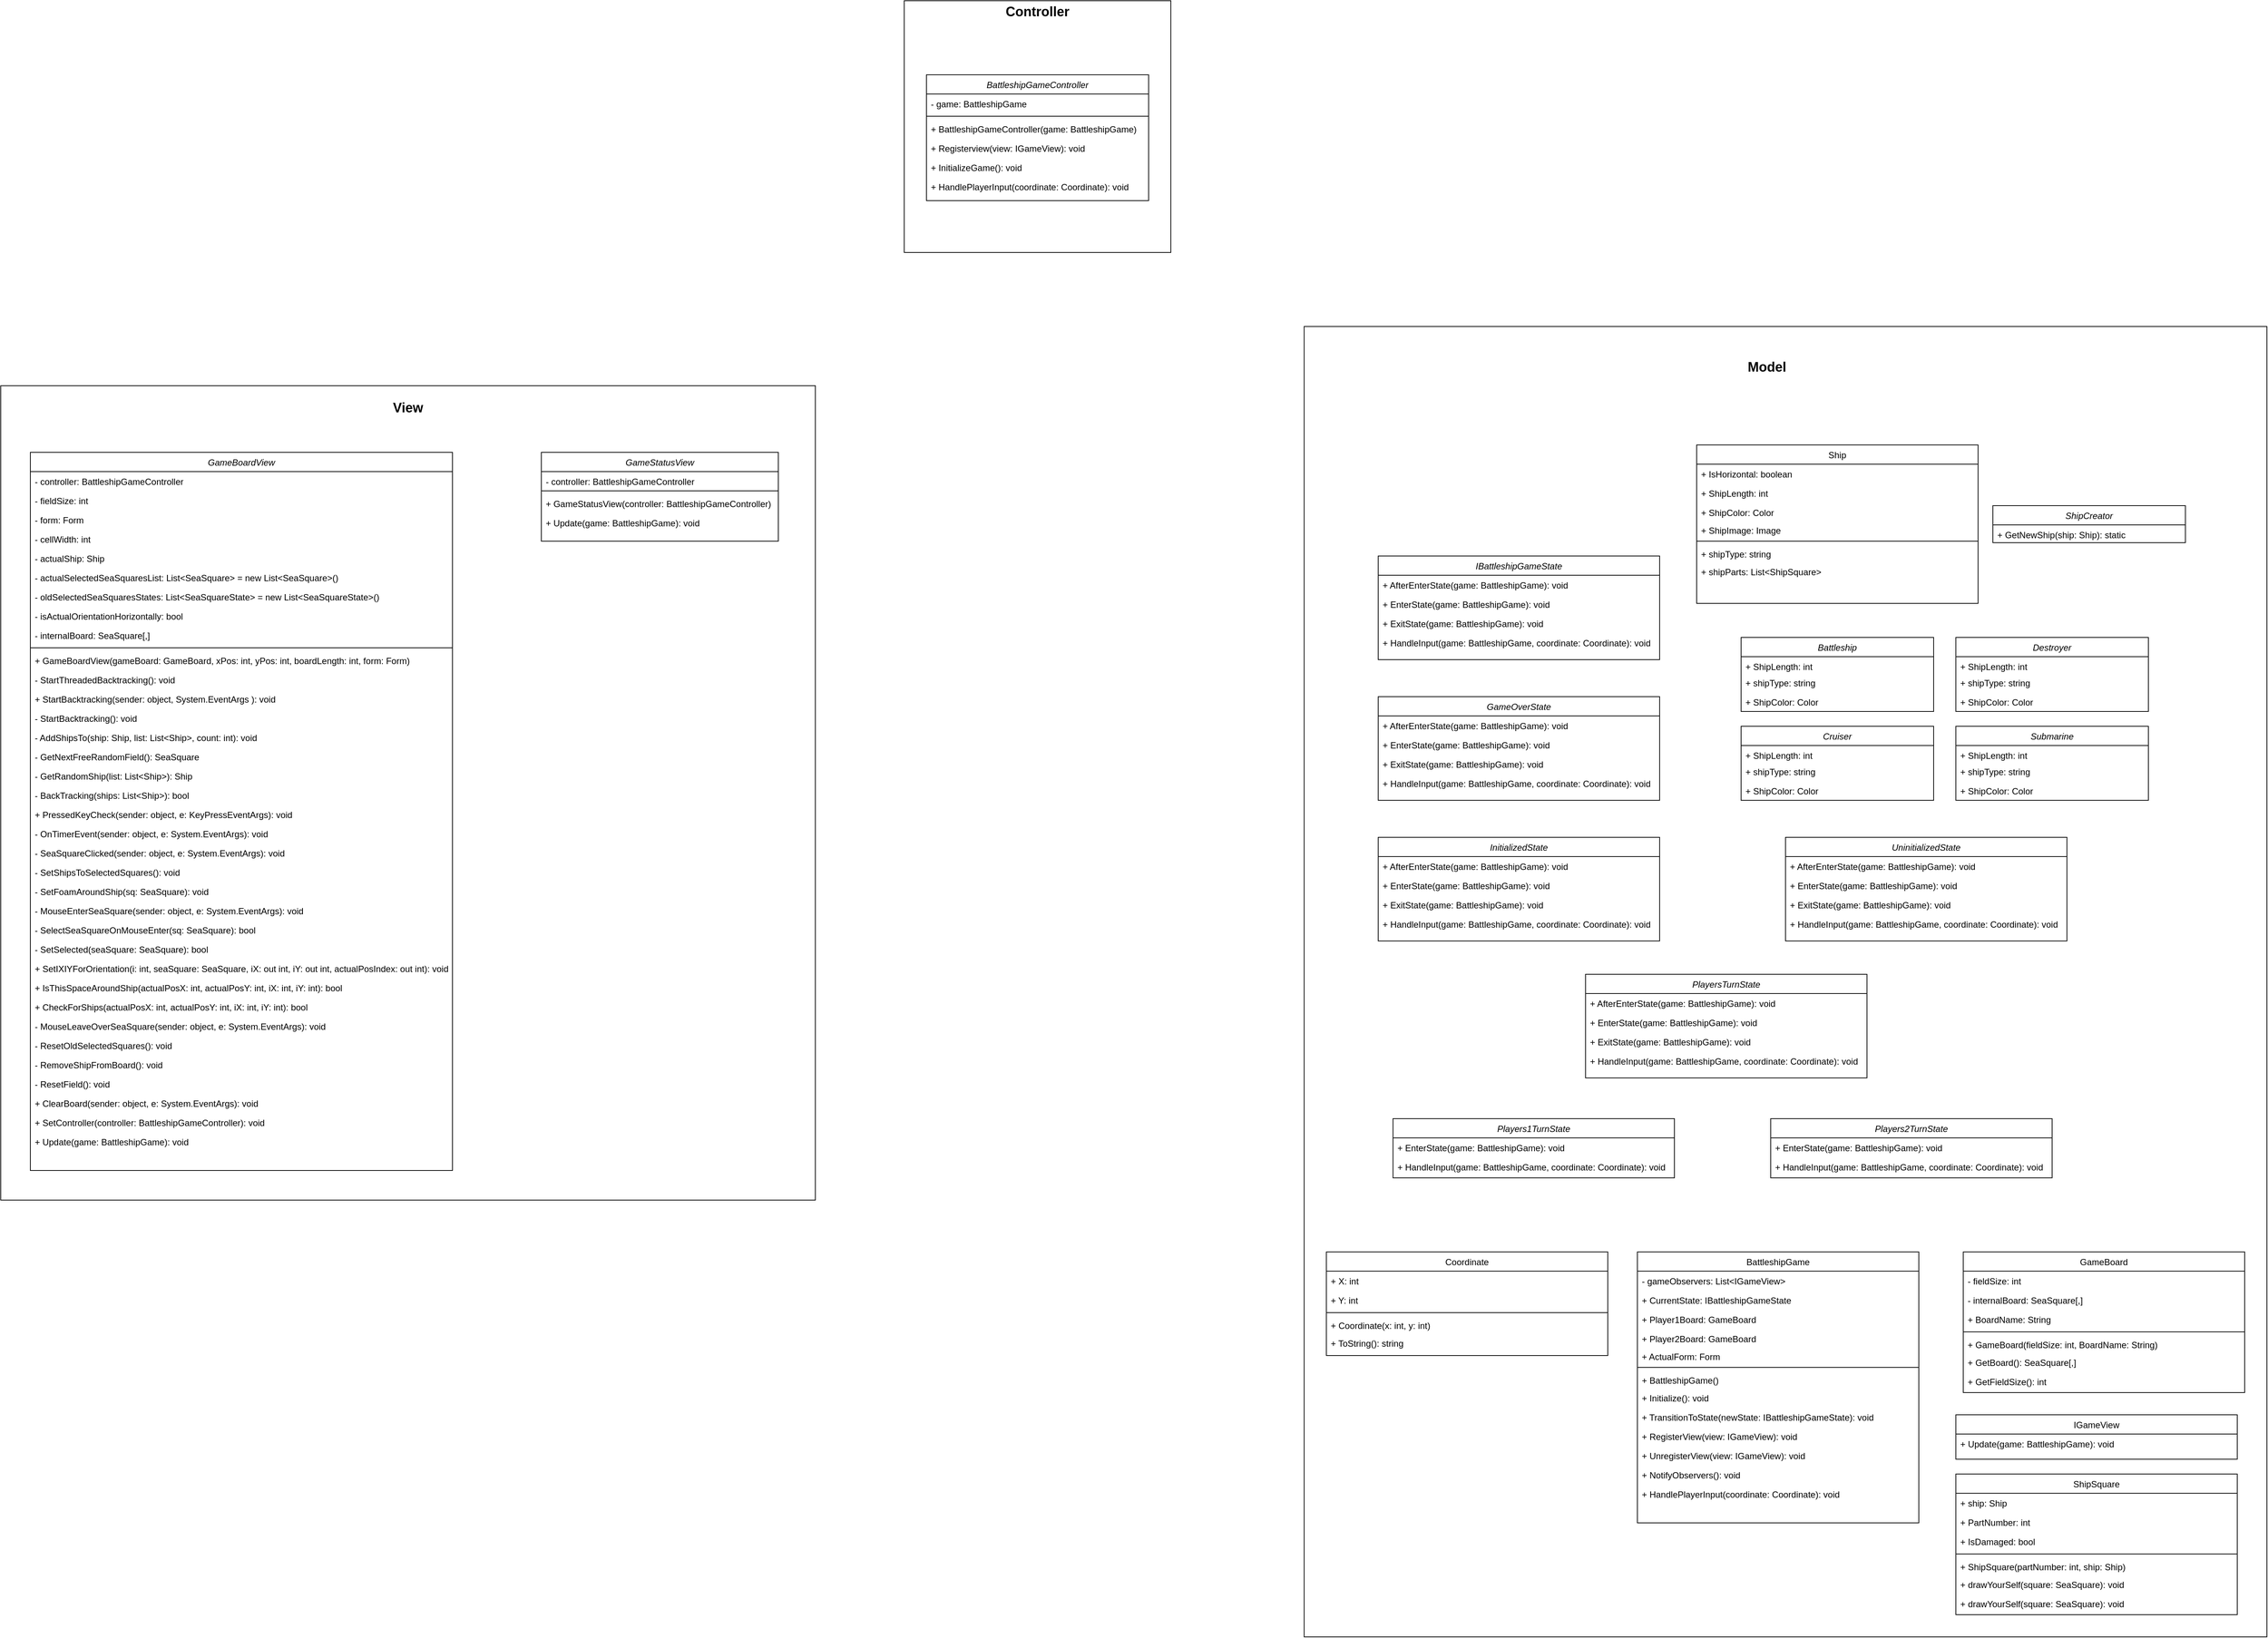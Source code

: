 <mxfile version="23.1.5" type="device">
  <diagram name="Seite-1" id="DJAtRy58HFnC1IyGBvIF">
    <mxGraphModel dx="4241" dy="1843" grid="1" gridSize="10" guides="1" tooltips="1" connect="1" arrows="1" fold="1" page="1" pageScale="1" pageWidth="827" pageHeight="1169" math="0" shadow="0">
      <root>
        <mxCell id="0" />
        <mxCell id="1" parent="0" />
        <mxCell id="2v_n0HTbieaGvONQU3wn-126" value="" style="whiteSpace=wrap;html=1;" parent="1" vertex="1">
          <mxGeometry x="-480" y="560" width="1300" height="1770" as="geometry" />
        </mxCell>
        <mxCell id="2v_n0HTbieaGvONQU3wn-127" value="Model" style="text;html=1;align=center;verticalAlign=middle;whiteSpace=wrap;rounded=0;fontSize=18;fontStyle=1" parent="1" vertex="1">
          <mxGeometry x="115" y="600" width="60" height="30" as="geometry" />
        </mxCell>
        <mxCell id="2v_n0HTbieaGvONQU3wn-128" value="GameOverState" style="swimlane;fontStyle=2;align=center;verticalAlign=top;childLayout=stackLayout;horizontal=1;startSize=26;horizontalStack=0;resizeParent=1;resizeLast=0;collapsible=1;marginBottom=0;rounded=0;shadow=0;strokeWidth=1;" parent="1" vertex="1">
          <mxGeometry x="-380" y="1060" width="380" height="140" as="geometry">
            <mxRectangle x="230" y="140" width="160" height="26" as="alternateBounds" />
          </mxGeometry>
        </mxCell>
        <mxCell id="2v_n0HTbieaGvONQU3wn-137" value="+ AfterEnterState(game: BattleshipGame): void" style="text;align=left;verticalAlign=top;spacingLeft=4;spacingRight=4;overflow=hidden;rotatable=0;points=[[0,0.5],[1,0.5]];portConstraint=eastwest;" parent="2v_n0HTbieaGvONQU3wn-128" vertex="1">
          <mxGeometry y="26" width="380" height="26" as="geometry" />
        </mxCell>
        <mxCell id="2v_n0HTbieaGvONQU3wn-138" value="+ EnterState(game: BattleshipGame): void" style="text;align=left;verticalAlign=top;spacingLeft=4;spacingRight=4;overflow=hidden;rotatable=0;points=[[0,0.5],[1,0.5]];portConstraint=eastwest;" parent="2v_n0HTbieaGvONQU3wn-128" vertex="1">
          <mxGeometry y="52" width="380" height="26" as="geometry" />
        </mxCell>
        <mxCell id="2v_n0HTbieaGvONQU3wn-139" value="+ ExitState(game: BattleshipGame): void" style="text;align=left;verticalAlign=top;spacingLeft=4;spacingRight=4;overflow=hidden;rotatable=0;points=[[0,0.5],[1,0.5]];portConstraint=eastwest;" parent="2v_n0HTbieaGvONQU3wn-128" vertex="1">
          <mxGeometry y="78" width="380" height="26" as="geometry" />
        </mxCell>
        <mxCell id="2v_n0HTbieaGvONQU3wn-140" value="+ HandleInput(game: BattleshipGame, coordinate: Coordinate): void" style="text;align=left;verticalAlign=top;spacingLeft=4;spacingRight=4;overflow=hidden;rotatable=0;points=[[0,0.5],[1,0.5]];portConstraint=eastwest;" parent="2v_n0HTbieaGvONQU3wn-128" vertex="1">
          <mxGeometry y="104" width="380" height="26" as="geometry" />
        </mxCell>
        <mxCell id="2v_n0HTbieaGvONQU3wn-141" value="Battleship" style="swimlane;fontStyle=2;align=center;verticalAlign=top;childLayout=stackLayout;horizontal=1;startSize=26;horizontalStack=0;resizeParent=1;resizeLast=0;collapsible=1;marginBottom=0;rounded=0;shadow=0;strokeWidth=1;" parent="1" vertex="1">
          <mxGeometry x="110" y="980" width="260" height="100" as="geometry">
            <mxRectangle x="230" y="140" width="160" height="26" as="alternateBounds" />
          </mxGeometry>
        </mxCell>
        <mxCell id="2v_n0HTbieaGvONQU3wn-142" value="+ ShipLength: int" style="text;align=left;verticalAlign=top;spacingLeft=4;spacingRight=4;overflow=hidden;rotatable=0;points=[[0,0.5],[1,0.5]];portConstraint=eastwest;" parent="2v_n0HTbieaGvONQU3wn-141" vertex="1">
          <mxGeometry y="26" width="260" height="22" as="geometry" />
        </mxCell>
        <mxCell id="2v_n0HTbieaGvONQU3wn-143" value="+ shipType: string" style="text;align=left;verticalAlign=top;spacingLeft=4;spacingRight=4;overflow=hidden;rotatable=0;points=[[0,0.5],[1,0.5]];portConstraint=eastwest;" parent="2v_n0HTbieaGvONQU3wn-141" vertex="1">
          <mxGeometry y="48" width="260" height="26" as="geometry" />
        </mxCell>
        <mxCell id="2v_n0HTbieaGvONQU3wn-144" value="+ ShipColor: Color" style="text;align=left;verticalAlign=top;spacingLeft=4;spacingRight=4;overflow=hidden;rotatable=0;points=[[0,0.5],[1,0.5]];portConstraint=eastwest;" parent="2v_n0HTbieaGvONQU3wn-141" vertex="1">
          <mxGeometry y="74" width="260" height="26" as="geometry" />
        </mxCell>
        <mxCell id="A3eWRK3vAUM6zeVs9f-A-1" value="" style="whiteSpace=wrap;html=1;aspect=fixed;" parent="1" vertex="1">
          <mxGeometry x="-2240" y="640" width="1100" height="1100" as="geometry" />
        </mxCell>
        <mxCell id="A3eWRK3vAUM6zeVs9f-A-2" value="View" style="text;html=1;align=center;verticalAlign=middle;whiteSpace=wrap;rounded=0;fontStyle=1;fontSize=18;" parent="1" vertex="1">
          <mxGeometry x="-1720" y="655" width="60" height="30" as="geometry" />
        </mxCell>
        <mxCell id="A3eWRK3vAUM6zeVs9f-A-3" value="GameBoardView" style="swimlane;fontStyle=2;align=center;verticalAlign=top;childLayout=stackLayout;horizontal=1;startSize=26;horizontalStack=0;resizeParent=1;resizeLast=0;collapsible=1;marginBottom=0;rounded=0;shadow=0;strokeWidth=1;" parent="1" vertex="1">
          <mxGeometry x="-2200" y="730" width="570" height="970" as="geometry">
            <mxRectangle x="230" y="140" width="160" height="26" as="alternateBounds" />
          </mxGeometry>
        </mxCell>
        <mxCell id="A3eWRK3vAUM6zeVs9f-A-4" value="- controller: BattleshipGameController" style="text;align=left;verticalAlign=top;spacingLeft=4;spacingRight=4;overflow=hidden;rotatable=0;points=[[0,0.5],[1,0.5]];portConstraint=eastwest;" parent="A3eWRK3vAUM6zeVs9f-A-3" vertex="1">
          <mxGeometry y="26" width="570" height="26" as="geometry" />
        </mxCell>
        <mxCell id="A3eWRK3vAUM6zeVs9f-A-5" value="- fieldSize: int" style="text;align=left;verticalAlign=top;spacingLeft=4;spacingRight=4;overflow=hidden;rotatable=0;points=[[0,0.5],[1,0.5]];portConstraint=eastwest;" parent="A3eWRK3vAUM6zeVs9f-A-3" vertex="1">
          <mxGeometry y="52" width="570" height="26" as="geometry" />
        </mxCell>
        <mxCell id="A3eWRK3vAUM6zeVs9f-A-6" value="- form: Form" style="text;align=left;verticalAlign=top;spacingLeft=4;spacingRight=4;overflow=hidden;rotatable=0;points=[[0,0.5],[1,0.5]];portConstraint=eastwest;" parent="A3eWRK3vAUM6zeVs9f-A-3" vertex="1">
          <mxGeometry y="78" width="570" height="26" as="geometry" />
        </mxCell>
        <mxCell id="A3eWRK3vAUM6zeVs9f-A-7" value="- cellWidth: int" style="text;align=left;verticalAlign=top;spacingLeft=4;spacingRight=4;overflow=hidden;rotatable=0;points=[[0,0.5],[1,0.5]];portConstraint=eastwest;rounded=0;shadow=0;html=0;" parent="A3eWRK3vAUM6zeVs9f-A-3" vertex="1">
          <mxGeometry y="104" width="570" height="26" as="geometry" />
        </mxCell>
        <mxCell id="A3eWRK3vAUM6zeVs9f-A-8" value="- actualShip: Ship" style="text;align=left;verticalAlign=top;spacingLeft=4;spacingRight=4;overflow=hidden;rotatable=0;points=[[0,0.5],[1,0.5]];portConstraint=eastwest;rounded=0;shadow=0;html=0;" parent="A3eWRK3vAUM6zeVs9f-A-3" vertex="1">
          <mxGeometry y="130" width="570" height="26" as="geometry" />
        </mxCell>
        <mxCell id="A3eWRK3vAUM6zeVs9f-A-57" value="- actualSelectedSeaSquaresList: List&lt;SeaSquare&gt; = new List&lt;SeaSquare&gt;()" style="text;align=left;verticalAlign=top;spacingLeft=4;spacingRight=4;overflow=hidden;rotatable=0;points=[[0,0.5],[1,0.5]];portConstraint=eastwest;rounded=0;shadow=0;html=0;" parent="A3eWRK3vAUM6zeVs9f-A-3" vertex="1">
          <mxGeometry y="156" width="570" height="26" as="geometry" />
        </mxCell>
        <mxCell id="A3eWRK3vAUM6zeVs9f-A-58" value="- oldSelectedSeaSquaresStates: List&lt;SeaSquareState&gt; = new List&lt;SeaSquareState&gt;()" style="text;align=left;verticalAlign=top;spacingLeft=4;spacingRight=4;overflow=hidden;rotatable=0;points=[[0,0.5],[1,0.5]];portConstraint=eastwest;rounded=0;shadow=0;html=0;" parent="A3eWRK3vAUM6zeVs9f-A-3" vertex="1">
          <mxGeometry y="182" width="570" height="26" as="geometry" />
        </mxCell>
        <mxCell id="A3eWRK3vAUM6zeVs9f-A-59" value="- isActualOrientationHorizontally: bool " style="text;align=left;verticalAlign=top;spacingLeft=4;spacingRight=4;overflow=hidden;rotatable=0;points=[[0,0.5],[1,0.5]];portConstraint=eastwest;rounded=0;shadow=0;html=0;" parent="A3eWRK3vAUM6zeVs9f-A-3" vertex="1">
          <mxGeometry y="208" width="570" height="26" as="geometry" />
        </mxCell>
        <mxCell id="A3eWRK3vAUM6zeVs9f-A-60" value="- internalBoard: SeaSquare[,]" style="text;align=left;verticalAlign=top;spacingLeft=4;spacingRight=4;overflow=hidden;rotatable=0;points=[[0,0.5],[1,0.5]];portConstraint=eastwest;rounded=0;shadow=0;html=0;" parent="A3eWRK3vAUM6zeVs9f-A-3" vertex="1">
          <mxGeometry y="234" width="570" height="26" as="geometry" />
        </mxCell>
        <mxCell id="A3eWRK3vAUM6zeVs9f-A-9" value="" style="line;html=1;strokeWidth=1;align=left;verticalAlign=middle;spacingTop=-1;spacingLeft=3;spacingRight=3;rotatable=0;labelPosition=right;points=[];portConstraint=eastwest;" parent="A3eWRK3vAUM6zeVs9f-A-3" vertex="1">
          <mxGeometry y="260" width="570" height="8" as="geometry" />
        </mxCell>
        <mxCell id="A3eWRK3vAUM6zeVs9f-A-10" value="+ GameBoardView(gameBoard: GameBoard, xPos: int, yPos: int, boardLength: int, form: Form)" style="text;align=left;verticalAlign=top;spacingLeft=4;spacingRight=4;overflow=hidden;rotatable=0;points=[[0,0.5],[1,0.5]];portConstraint=eastwest;" parent="A3eWRK3vAUM6zeVs9f-A-3" vertex="1">
          <mxGeometry y="268" width="570" height="26" as="geometry" />
        </mxCell>
        <mxCell id="A3eWRK3vAUM6zeVs9f-A-11" value="- StartThreadedBacktracking(): void " style="text;align=left;verticalAlign=top;spacingLeft=4;spacingRight=4;overflow=hidden;rotatable=0;points=[[0,0.5],[1,0.5]];portConstraint=eastwest;" parent="A3eWRK3vAUM6zeVs9f-A-3" vertex="1">
          <mxGeometry y="294" width="570" height="26" as="geometry" />
        </mxCell>
        <mxCell id="A3eWRK3vAUM6zeVs9f-A-12" value="+ StartBacktracking(sender: object, System.EventArgs ): void" style="text;align=left;verticalAlign=top;spacingLeft=4;spacingRight=4;overflow=hidden;rotatable=0;points=[[0,0.5],[1,0.5]];portConstraint=eastwest;" parent="A3eWRK3vAUM6zeVs9f-A-3" vertex="1">
          <mxGeometry y="320" width="570" height="26" as="geometry" />
        </mxCell>
        <mxCell id="A3eWRK3vAUM6zeVs9f-A-13" value="- StartBacktracking(): void" style="text;align=left;verticalAlign=top;spacingLeft=4;spacingRight=4;overflow=hidden;rotatable=0;points=[[0,0.5],[1,0.5]];portConstraint=eastwest;" parent="A3eWRK3vAUM6zeVs9f-A-3" vertex="1">
          <mxGeometry y="346" width="570" height="26" as="geometry" />
        </mxCell>
        <mxCell id="A3eWRK3vAUM6zeVs9f-A-14" value="- AddShipsTo(ship: Ship, list: List&lt;Ship&gt;, count: int): void" style="text;align=left;verticalAlign=top;spacingLeft=4;spacingRight=4;overflow=hidden;rotatable=0;points=[[0,0.5],[1,0.5]];portConstraint=eastwest;" parent="A3eWRK3vAUM6zeVs9f-A-3" vertex="1">
          <mxGeometry y="372" width="570" height="26" as="geometry" />
        </mxCell>
        <mxCell id="A3eWRK3vAUM6zeVs9f-A-15" value="- GetNextFreeRandomField(): SeaSquare" style="text;align=left;verticalAlign=top;spacingLeft=4;spacingRight=4;overflow=hidden;rotatable=0;points=[[0,0.5],[1,0.5]];portConstraint=eastwest;" parent="A3eWRK3vAUM6zeVs9f-A-3" vertex="1">
          <mxGeometry y="398" width="570" height="26" as="geometry" />
        </mxCell>
        <mxCell id="A3eWRK3vAUM6zeVs9f-A-61" value="- GetRandomShip(list: List&lt;Ship&gt;): Ship" style="text;align=left;verticalAlign=top;spacingLeft=4;spacingRight=4;overflow=hidden;rotatable=0;points=[[0,0.5],[1,0.5]];portConstraint=eastwest;" parent="A3eWRK3vAUM6zeVs9f-A-3" vertex="1">
          <mxGeometry y="424" width="570" height="26" as="geometry" />
        </mxCell>
        <mxCell id="A3eWRK3vAUM6zeVs9f-A-62" value="- BackTracking(ships: List&lt;Ship&gt;): bool" style="text;align=left;verticalAlign=top;spacingLeft=4;spacingRight=4;overflow=hidden;rotatable=0;points=[[0,0.5],[1,0.5]];portConstraint=eastwest;" parent="A3eWRK3vAUM6zeVs9f-A-3" vertex="1">
          <mxGeometry y="450" width="570" height="26" as="geometry" />
        </mxCell>
        <mxCell id="A3eWRK3vAUM6zeVs9f-A-63" value="+ PressedKeyCheck(sender: object, e: KeyPressEventArgs): void" style="text;align=left;verticalAlign=top;spacingLeft=4;spacingRight=4;overflow=hidden;rotatable=0;points=[[0,0.5],[1,0.5]];portConstraint=eastwest;" parent="A3eWRK3vAUM6zeVs9f-A-3" vertex="1">
          <mxGeometry y="476" width="570" height="26" as="geometry" />
        </mxCell>
        <mxCell id="A3eWRK3vAUM6zeVs9f-A-64" value="- OnTimerEvent(sender: object, e: System.EventArgs): void" style="text;align=left;verticalAlign=top;spacingLeft=4;spacingRight=4;overflow=hidden;rotatable=0;points=[[0,0.5],[1,0.5]];portConstraint=eastwest;" parent="A3eWRK3vAUM6zeVs9f-A-3" vertex="1">
          <mxGeometry y="502" width="570" height="26" as="geometry" />
        </mxCell>
        <mxCell id="A3eWRK3vAUM6zeVs9f-A-65" value="- SeaSquareClicked(sender: object, e: System.EventArgs): void" style="text;align=left;verticalAlign=top;spacingLeft=4;spacingRight=4;overflow=hidden;rotatable=0;points=[[0,0.5],[1,0.5]];portConstraint=eastwest;" parent="A3eWRK3vAUM6zeVs9f-A-3" vertex="1">
          <mxGeometry y="528" width="570" height="26" as="geometry" />
        </mxCell>
        <mxCell id="A3eWRK3vAUM6zeVs9f-A-66" value="- SetShipsToSelectedSquares(): void" style="text;align=left;verticalAlign=top;spacingLeft=4;spacingRight=4;overflow=hidden;rotatable=0;points=[[0,0.5],[1,0.5]];portConstraint=eastwest;" parent="A3eWRK3vAUM6zeVs9f-A-3" vertex="1">
          <mxGeometry y="554" width="570" height="26" as="geometry" />
        </mxCell>
        <mxCell id="A3eWRK3vAUM6zeVs9f-A-67" value="- SetFoamAroundShip(sq: SeaSquare): void" style="text;align=left;verticalAlign=top;spacingLeft=4;spacingRight=4;overflow=hidden;rotatable=0;points=[[0,0.5],[1,0.5]];portConstraint=eastwest;" parent="A3eWRK3vAUM6zeVs9f-A-3" vertex="1">
          <mxGeometry y="580" width="570" height="26" as="geometry" />
        </mxCell>
        <mxCell id="A3eWRK3vAUM6zeVs9f-A-68" value="- MouseEnterSeaSquare(sender: object, e: System.EventArgs): void" style="text;align=left;verticalAlign=top;spacingLeft=4;spacingRight=4;overflow=hidden;rotatable=0;points=[[0,0.5],[1,0.5]];portConstraint=eastwest;" parent="A3eWRK3vAUM6zeVs9f-A-3" vertex="1">
          <mxGeometry y="606" width="570" height="26" as="geometry" />
        </mxCell>
        <mxCell id="A3eWRK3vAUM6zeVs9f-A-69" value="- SelectSeaSquareOnMouseEnter(sq: SeaSquare): bool" style="text;align=left;verticalAlign=top;spacingLeft=4;spacingRight=4;overflow=hidden;rotatable=0;points=[[0,0.5],[1,0.5]];portConstraint=eastwest;" parent="A3eWRK3vAUM6zeVs9f-A-3" vertex="1">
          <mxGeometry y="632" width="570" height="26" as="geometry" />
        </mxCell>
        <mxCell id="A3eWRK3vAUM6zeVs9f-A-70" value="- SetSelected(seaSquare: SeaSquare): bool" style="text;align=left;verticalAlign=top;spacingLeft=4;spacingRight=4;overflow=hidden;rotatable=0;points=[[0,0.5],[1,0.5]];portConstraint=eastwest;" parent="A3eWRK3vAUM6zeVs9f-A-3" vertex="1">
          <mxGeometry y="658" width="570" height="26" as="geometry" />
        </mxCell>
        <mxCell id="A3eWRK3vAUM6zeVs9f-A-71" value="+ SetIXIYForOrientation(i: int, seaSquare: SeaSquare, iX: out int, iY: out int, actualPosIndex: out int): void" style="text;align=left;verticalAlign=top;spacingLeft=4;spacingRight=4;overflow=hidden;rotatable=0;points=[[0,0.5],[1,0.5]];portConstraint=eastwest;" parent="A3eWRK3vAUM6zeVs9f-A-3" vertex="1">
          <mxGeometry y="684" width="570" height="26" as="geometry" />
        </mxCell>
        <mxCell id="A3eWRK3vAUM6zeVs9f-A-72" value="+ IsThisSpaceAroundShip(actualPosX: int, actualPosY: int, iX: int, iY: int): bool" style="text;align=left;verticalAlign=top;spacingLeft=4;spacingRight=4;overflow=hidden;rotatable=0;points=[[0,0.5],[1,0.5]];portConstraint=eastwest;" parent="A3eWRK3vAUM6zeVs9f-A-3" vertex="1">
          <mxGeometry y="710" width="570" height="26" as="geometry" />
        </mxCell>
        <mxCell id="A3eWRK3vAUM6zeVs9f-A-73" value="+ CheckForShips(actualPosX: int, actualPosY: int, iX: int, iY: int): bool" style="text;align=left;verticalAlign=top;spacingLeft=4;spacingRight=4;overflow=hidden;rotatable=0;points=[[0,0.5],[1,0.5]];portConstraint=eastwest;" parent="A3eWRK3vAUM6zeVs9f-A-3" vertex="1">
          <mxGeometry y="736" width="570" height="26" as="geometry" />
        </mxCell>
        <mxCell id="A3eWRK3vAUM6zeVs9f-A-74" value="- MouseLeaveOverSeaSquare(sender: object, e: System.EventArgs): void" style="text;align=left;verticalAlign=top;spacingLeft=4;spacingRight=4;overflow=hidden;rotatable=0;points=[[0,0.5],[1,0.5]];portConstraint=eastwest;" parent="A3eWRK3vAUM6zeVs9f-A-3" vertex="1">
          <mxGeometry y="762" width="570" height="26" as="geometry" />
        </mxCell>
        <mxCell id="A3eWRK3vAUM6zeVs9f-A-75" value="- ResetOldSelectedSquares(): void" style="text;align=left;verticalAlign=top;spacingLeft=4;spacingRight=4;overflow=hidden;rotatable=0;points=[[0,0.5],[1,0.5]];portConstraint=eastwest;" parent="A3eWRK3vAUM6zeVs9f-A-3" vertex="1">
          <mxGeometry y="788" width="570" height="26" as="geometry" />
        </mxCell>
        <mxCell id="A3eWRK3vAUM6zeVs9f-A-76" value="- RemoveShipFromBoard(): void" style="text;align=left;verticalAlign=top;spacingLeft=4;spacingRight=4;overflow=hidden;rotatable=0;points=[[0,0.5],[1,0.5]];portConstraint=eastwest;" parent="A3eWRK3vAUM6zeVs9f-A-3" vertex="1">
          <mxGeometry y="814" width="570" height="26" as="geometry" />
        </mxCell>
        <mxCell id="A3eWRK3vAUM6zeVs9f-A-77" value="- ResetField(): void" style="text;align=left;verticalAlign=top;spacingLeft=4;spacingRight=4;overflow=hidden;rotatable=0;points=[[0,0.5],[1,0.5]];portConstraint=eastwest;" parent="A3eWRK3vAUM6zeVs9f-A-3" vertex="1">
          <mxGeometry y="840" width="570" height="26" as="geometry" />
        </mxCell>
        <mxCell id="A3eWRK3vAUM6zeVs9f-A-78" value="+ ClearBoard(sender: object, e: System.EventArgs): void" style="text;align=left;verticalAlign=top;spacingLeft=4;spacingRight=4;overflow=hidden;rotatable=0;points=[[0,0.5],[1,0.5]];portConstraint=eastwest;" parent="A3eWRK3vAUM6zeVs9f-A-3" vertex="1">
          <mxGeometry y="866" width="570" height="26" as="geometry" />
        </mxCell>
        <mxCell id="A3eWRK3vAUM6zeVs9f-A-79" value="+ SetController(controller: BattleshipGameController): void" style="text;align=left;verticalAlign=top;spacingLeft=4;spacingRight=4;overflow=hidden;rotatable=0;points=[[0,0.5],[1,0.5]];portConstraint=eastwest;" parent="A3eWRK3vAUM6zeVs9f-A-3" vertex="1">
          <mxGeometry y="892" width="570" height="26" as="geometry" />
        </mxCell>
        <mxCell id="A3eWRK3vAUM6zeVs9f-A-80" value="+ Update(game: BattleshipGame): void" style="text;align=left;verticalAlign=top;spacingLeft=4;spacingRight=4;overflow=hidden;rotatable=0;points=[[0,0.5],[1,0.5]];portConstraint=eastwest;" parent="A3eWRK3vAUM6zeVs9f-A-3" vertex="1">
          <mxGeometry y="918" width="570" height="26" as="geometry" />
        </mxCell>
        <mxCell id="A3eWRK3vAUM6zeVs9f-A-16" value="GameStatusView" style="swimlane;fontStyle=2;align=center;verticalAlign=top;childLayout=stackLayout;horizontal=1;startSize=26;horizontalStack=0;resizeParent=1;resizeLast=0;collapsible=1;marginBottom=0;rounded=0;shadow=0;strokeWidth=1;" parent="1" vertex="1">
          <mxGeometry x="-1510" y="730" width="320" height="120" as="geometry">
            <mxRectangle x="230" y="140" width="160" height="26" as="alternateBounds" />
          </mxGeometry>
        </mxCell>
        <mxCell id="A3eWRK3vAUM6zeVs9f-A-17" value="- controller: BattleshipGameController" style="text;align=left;verticalAlign=top;spacingLeft=4;spacingRight=4;overflow=hidden;rotatable=0;points=[[0,0.5],[1,0.5]];portConstraint=eastwest;" parent="A3eWRK3vAUM6zeVs9f-A-16" vertex="1">
          <mxGeometry y="26" width="320" height="22" as="geometry" />
        </mxCell>
        <mxCell id="A3eWRK3vAUM6zeVs9f-A-22" value="" style="line;html=1;strokeWidth=1;align=left;verticalAlign=middle;spacingTop=-1;spacingLeft=3;spacingRight=3;rotatable=0;labelPosition=right;points=[];portConstraint=eastwest;" parent="A3eWRK3vAUM6zeVs9f-A-16" vertex="1">
          <mxGeometry y="48" width="320" height="8" as="geometry" />
        </mxCell>
        <mxCell id="A3eWRK3vAUM6zeVs9f-A-23" value="+ GameStatusView(controller: BattleshipGameController)" style="text;align=left;verticalAlign=top;spacingLeft=4;spacingRight=4;overflow=hidden;rotatable=0;points=[[0,0.5],[1,0.5]];portConstraint=eastwest;" parent="A3eWRK3vAUM6zeVs9f-A-16" vertex="1">
          <mxGeometry y="56" width="320" height="26" as="geometry" />
        </mxCell>
        <mxCell id="A3eWRK3vAUM6zeVs9f-A-24" value="+ Update(game: BattleshipGame): void" style="text;align=left;verticalAlign=top;spacingLeft=4;spacingRight=4;overflow=hidden;rotatable=0;points=[[0,0.5],[1,0.5]];portConstraint=eastwest;" parent="A3eWRK3vAUM6zeVs9f-A-16" vertex="1">
          <mxGeometry y="82" width="320" height="26" as="geometry" />
        </mxCell>
        <mxCell id="A3eWRK3vAUM6zeVs9f-A-29" value="" style="whiteSpace=wrap;html=1;fontSize=12;" parent="1" vertex="1">
          <mxGeometry x="-1020" y="120" width="360" height="340" as="geometry" />
        </mxCell>
        <mxCell id="A3eWRK3vAUM6zeVs9f-A-30" value="Controller" style="text;html=1;align=center;verticalAlign=middle;whiteSpace=wrap;rounded=0;fontSize=18;fontStyle=1" parent="1" vertex="1">
          <mxGeometry x="-870" y="120" width="60" height="30" as="geometry" />
        </mxCell>
        <mxCell id="A3eWRK3vAUM6zeVs9f-A-31" value="BattleshipGameController" style="swimlane;fontStyle=2;align=center;verticalAlign=top;childLayout=stackLayout;horizontal=1;startSize=26;horizontalStack=0;resizeParent=1;resizeLast=0;collapsible=1;marginBottom=0;rounded=0;shadow=0;strokeWidth=1;" parent="1" vertex="1">
          <mxGeometry x="-990" y="220" width="300" height="170" as="geometry">
            <mxRectangle x="230" y="140" width="160" height="26" as="alternateBounds" />
          </mxGeometry>
        </mxCell>
        <mxCell id="A3eWRK3vAUM6zeVs9f-A-32" value="- game: BattleshipGame" style="text;align=left;verticalAlign=top;spacingLeft=4;spacingRight=4;overflow=hidden;rotatable=0;points=[[0,0.5],[1,0.5]];portConstraint=eastwest;" parent="A3eWRK3vAUM6zeVs9f-A-31" vertex="1">
          <mxGeometry y="26" width="300" height="26" as="geometry" />
        </mxCell>
        <mxCell id="A3eWRK3vAUM6zeVs9f-A-37" value="" style="line;html=1;strokeWidth=1;align=left;verticalAlign=middle;spacingTop=-1;spacingLeft=3;spacingRight=3;rotatable=0;labelPosition=right;points=[];portConstraint=eastwest;" parent="A3eWRK3vAUM6zeVs9f-A-31" vertex="1">
          <mxGeometry y="52" width="300" height="8" as="geometry" />
        </mxCell>
        <mxCell id="A3eWRK3vAUM6zeVs9f-A-38" value="+ BattleshipGameController(game: BattleshipGame)" style="text;align=left;verticalAlign=top;spacingLeft=4;spacingRight=4;overflow=hidden;rotatable=0;points=[[0,0.5],[1,0.5]];portConstraint=eastwest;" parent="A3eWRK3vAUM6zeVs9f-A-31" vertex="1">
          <mxGeometry y="60" width="300" height="26" as="geometry" />
        </mxCell>
        <mxCell id="A3eWRK3vAUM6zeVs9f-A-39" value="+ Registerview(view: IGameView): void" style="text;align=left;verticalAlign=top;spacingLeft=4;spacingRight=4;overflow=hidden;rotatable=0;points=[[0,0.5],[1,0.5]];portConstraint=eastwest;" parent="A3eWRK3vAUM6zeVs9f-A-31" vertex="1">
          <mxGeometry y="86" width="300" height="26" as="geometry" />
        </mxCell>
        <mxCell id="A3eWRK3vAUM6zeVs9f-A-40" value="+ InitializeGame(): void" style="text;align=left;verticalAlign=top;spacingLeft=4;spacingRight=4;overflow=hidden;rotatable=0;points=[[0,0.5],[1,0.5]];portConstraint=eastwest;" parent="A3eWRK3vAUM6zeVs9f-A-31" vertex="1">
          <mxGeometry y="112" width="300" height="26" as="geometry" />
        </mxCell>
        <mxCell id="A3eWRK3vAUM6zeVs9f-A-41" value="+ HandlePlayerInput(coordinate: Coordinate): void" style="text;align=left;verticalAlign=top;spacingLeft=4;spacingRight=4;overflow=hidden;rotatable=0;points=[[0,0.5],[1,0.5]];portConstraint=eastwest;" parent="A3eWRK3vAUM6zeVs9f-A-31" vertex="1">
          <mxGeometry y="138" width="300" height="26" as="geometry" />
        </mxCell>
        <mxCell id="A3eWRK3vAUM6zeVs9f-A-81" value="InitializedState" style="swimlane;fontStyle=2;align=center;verticalAlign=top;childLayout=stackLayout;horizontal=1;startSize=26;horizontalStack=0;resizeParent=1;resizeLast=0;collapsible=1;marginBottom=0;rounded=0;shadow=0;strokeWidth=1;" parent="1" vertex="1">
          <mxGeometry x="-380" y="1250" width="380" height="140" as="geometry">
            <mxRectangle x="230" y="140" width="160" height="26" as="alternateBounds" />
          </mxGeometry>
        </mxCell>
        <mxCell id="A3eWRK3vAUM6zeVs9f-A-82" value="+ AfterEnterState(game: BattleshipGame): void" style="text;align=left;verticalAlign=top;spacingLeft=4;spacingRight=4;overflow=hidden;rotatable=0;points=[[0,0.5],[1,0.5]];portConstraint=eastwest;" parent="A3eWRK3vAUM6zeVs9f-A-81" vertex="1">
          <mxGeometry y="26" width="380" height="26" as="geometry" />
        </mxCell>
        <mxCell id="A3eWRK3vAUM6zeVs9f-A-83" value="+ EnterState(game: BattleshipGame): void" style="text;align=left;verticalAlign=top;spacingLeft=4;spacingRight=4;overflow=hidden;rotatable=0;points=[[0,0.5],[1,0.5]];portConstraint=eastwest;" parent="A3eWRK3vAUM6zeVs9f-A-81" vertex="1">
          <mxGeometry y="52" width="380" height="26" as="geometry" />
        </mxCell>
        <mxCell id="A3eWRK3vAUM6zeVs9f-A-84" value="+ ExitState(game: BattleshipGame): void" style="text;align=left;verticalAlign=top;spacingLeft=4;spacingRight=4;overflow=hidden;rotatable=0;points=[[0,0.5],[1,0.5]];portConstraint=eastwest;" parent="A3eWRK3vAUM6zeVs9f-A-81" vertex="1">
          <mxGeometry y="78" width="380" height="26" as="geometry" />
        </mxCell>
        <mxCell id="A3eWRK3vAUM6zeVs9f-A-85" value="+ HandleInput(game: BattleshipGame, coordinate: Coordinate): void" style="text;align=left;verticalAlign=top;spacingLeft=4;spacingRight=4;overflow=hidden;rotatable=0;points=[[0,0.5],[1,0.5]];portConstraint=eastwest;" parent="A3eWRK3vAUM6zeVs9f-A-81" vertex="1">
          <mxGeometry y="104" width="380" height="26" as="geometry" />
        </mxCell>
        <mxCell id="A3eWRK3vAUM6zeVs9f-A-86" value="IBattleshipGameState" style="swimlane;fontStyle=2;align=center;verticalAlign=top;childLayout=stackLayout;horizontal=1;startSize=26;horizontalStack=0;resizeParent=1;resizeLast=0;collapsible=1;marginBottom=0;rounded=0;shadow=0;strokeWidth=1;" parent="1" vertex="1">
          <mxGeometry x="-380" y="870" width="380" height="140" as="geometry">
            <mxRectangle x="230" y="140" width="160" height="26" as="alternateBounds" />
          </mxGeometry>
        </mxCell>
        <mxCell id="A3eWRK3vAUM6zeVs9f-A-87" value="+ AfterEnterState(game: BattleshipGame): void" style="text;align=left;verticalAlign=top;spacingLeft=4;spacingRight=4;overflow=hidden;rotatable=0;points=[[0,0.5],[1,0.5]];portConstraint=eastwest;" parent="A3eWRK3vAUM6zeVs9f-A-86" vertex="1">
          <mxGeometry y="26" width="380" height="26" as="geometry" />
        </mxCell>
        <mxCell id="A3eWRK3vAUM6zeVs9f-A-88" value="+ EnterState(game: BattleshipGame): void" style="text;align=left;verticalAlign=top;spacingLeft=4;spacingRight=4;overflow=hidden;rotatable=0;points=[[0,0.5],[1,0.5]];portConstraint=eastwest;" parent="A3eWRK3vAUM6zeVs9f-A-86" vertex="1">
          <mxGeometry y="52" width="380" height="26" as="geometry" />
        </mxCell>
        <mxCell id="A3eWRK3vAUM6zeVs9f-A-89" value="+ ExitState(game: BattleshipGame): void" style="text;align=left;verticalAlign=top;spacingLeft=4;spacingRight=4;overflow=hidden;rotatable=0;points=[[0,0.5],[1,0.5]];portConstraint=eastwest;" parent="A3eWRK3vAUM6zeVs9f-A-86" vertex="1">
          <mxGeometry y="78" width="380" height="26" as="geometry" />
        </mxCell>
        <mxCell id="A3eWRK3vAUM6zeVs9f-A-90" value="+ HandleInput(game: BattleshipGame, coordinate: Coordinate): void" style="text;align=left;verticalAlign=top;spacingLeft=4;spacingRight=4;overflow=hidden;rotatable=0;points=[[0,0.5],[1,0.5]];portConstraint=eastwest;" parent="A3eWRK3vAUM6zeVs9f-A-86" vertex="1">
          <mxGeometry y="104" width="380" height="26" as="geometry" />
        </mxCell>
        <mxCell id="A3eWRK3vAUM6zeVs9f-A-91" value="Players1TurnState" style="swimlane;fontStyle=2;align=center;verticalAlign=top;childLayout=stackLayout;horizontal=1;startSize=26;horizontalStack=0;resizeParent=1;resizeLast=0;collapsible=1;marginBottom=0;rounded=0;shadow=0;strokeWidth=1;" parent="1" vertex="1">
          <mxGeometry x="-360" y="1630" width="380" height="80" as="geometry">
            <mxRectangle x="230" y="140" width="160" height="26" as="alternateBounds" />
          </mxGeometry>
        </mxCell>
        <mxCell id="A3eWRK3vAUM6zeVs9f-A-93" value="+ EnterState(game: BattleshipGame): void" style="text;align=left;verticalAlign=top;spacingLeft=4;spacingRight=4;overflow=hidden;rotatable=0;points=[[0,0.5],[1,0.5]];portConstraint=eastwest;" parent="A3eWRK3vAUM6zeVs9f-A-91" vertex="1">
          <mxGeometry y="26" width="380" height="26" as="geometry" />
        </mxCell>
        <mxCell id="A3eWRK3vAUM6zeVs9f-A-95" value="+ HandleInput(game: BattleshipGame, coordinate: Coordinate): void" style="text;align=left;verticalAlign=top;spacingLeft=4;spacingRight=4;overflow=hidden;rotatable=0;points=[[0,0.5],[1,0.5]];portConstraint=eastwest;" parent="A3eWRK3vAUM6zeVs9f-A-91" vertex="1">
          <mxGeometry y="52" width="380" height="26" as="geometry" />
        </mxCell>
        <mxCell id="A3eWRK3vAUM6zeVs9f-A-96" value="Players2TurnState" style="swimlane;fontStyle=2;align=center;verticalAlign=top;childLayout=stackLayout;horizontal=1;startSize=26;horizontalStack=0;resizeParent=1;resizeLast=0;collapsible=1;marginBottom=0;rounded=0;shadow=0;strokeWidth=1;" parent="1" vertex="1">
          <mxGeometry x="150" y="1630" width="380" height="80" as="geometry">
            <mxRectangle x="230" y="140" width="160" height="26" as="alternateBounds" />
          </mxGeometry>
        </mxCell>
        <mxCell id="A3eWRK3vAUM6zeVs9f-A-97" value="+ EnterState(game: BattleshipGame): void" style="text;align=left;verticalAlign=top;spacingLeft=4;spacingRight=4;overflow=hidden;rotatable=0;points=[[0,0.5],[1,0.5]];portConstraint=eastwest;" parent="A3eWRK3vAUM6zeVs9f-A-96" vertex="1">
          <mxGeometry y="26" width="380" height="26" as="geometry" />
        </mxCell>
        <mxCell id="A3eWRK3vAUM6zeVs9f-A-98" value="+ HandleInput(game: BattleshipGame, coordinate: Coordinate): void" style="text;align=left;verticalAlign=top;spacingLeft=4;spacingRight=4;overflow=hidden;rotatable=0;points=[[0,0.5],[1,0.5]];portConstraint=eastwest;" parent="A3eWRK3vAUM6zeVs9f-A-96" vertex="1">
          <mxGeometry y="52" width="380" height="26" as="geometry" />
        </mxCell>
        <mxCell id="A3eWRK3vAUM6zeVs9f-A-99" value="PlayersTurnState" style="swimlane;fontStyle=2;align=center;verticalAlign=top;childLayout=stackLayout;horizontal=1;startSize=26;horizontalStack=0;resizeParent=1;resizeLast=0;collapsible=1;marginBottom=0;rounded=0;shadow=0;strokeWidth=1;" parent="1" vertex="1">
          <mxGeometry x="-100" y="1435" width="380" height="140" as="geometry">
            <mxRectangle x="230" y="140" width="160" height="26" as="alternateBounds" />
          </mxGeometry>
        </mxCell>
        <mxCell id="A3eWRK3vAUM6zeVs9f-A-100" value="+ AfterEnterState(game: BattleshipGame): void" style="text;align=left;verticalAlign=top;spacingLeft=4;spacingRight=4;overflow=hidden;rotatable=0;points=[[0,0.5],[1,0.5]];portConstraint=eastwest;" parent="A3eWRK3vAUM6zeVs9f-A-99" vertex="1">
          <mxGeometry y="26" width="380" height="26" as="geometry" />
        </mxCell>
        <mxCell id="A3eWRK3vAUM6zeVs9f-A-101" value="+ EnterState(game: BattleshipGame): void" style="text;align=left;verticalAlign=top;spacingLeft=4;spacingRight=4;overflow=hidden;rotatable=0;points=[[0,0.5],[1,0.5]];portConstraint=eastwest;" parent="A3eWRK3vAUM6zeVs9f-A-99" vertex="1">
          <mxGeometry y="52" width="380" height="26" as="geometry" />
        </mxCell>
        <mxCell id="A3eWRK3vAUM6zeVs9f-A-102" value="+ ExitState(game: BattleshipGame): void" style="text;align=left;verticalAlign=top;spacingLeft=4;spacingRight=4;overflow=hidden;rotatable=0;points=[[0,0.5],[1,0.5]];portConstraint=eastwest;" parent="A3eWRK3vAUM6zeVs9f-A-99" vertex="1">
          <mxGeometry y="78" width="380" height="26" as="geometry" />
        </mxCell>
        <mxCell id="A3eWRK3vAUM6zeVs9f-A-103" value="+ HandleInput(game: BattleshipGame, coordinate: Coordinate): void" style="text;align=left;verticalAlign=top;spacingLeft=4;spacingRight=4;overflow=hidden;rotatable=0;points=[[0,0.5],[1,0.5]];portConstraint=eastwest;" parent="A3eWRK3vAUM6zeVs9f-A-99" vertex="1">
          <mxGeometry y="104" width="380" height="26" as="geometry" />
        </mxCell>
        <mxCell id="A3eWRK3vAUM6zeVs9f-A-104" value="UninitializedState" style="swimlane;fontStyle=2;align=center;verticalAlign=top;childLayout=stackLayout;horizontal=1;startSize=26;horizontalStack=0;resizeParent=1;resizeLast=0;collapsible=1;marginBottom=0;rounded=0;shadow=0;strokeWidth=1;" parent="1" vertex="1">
          <mxGeometry x="170" y="1250" width="380" height="140" as="geometry">
            <mxRectangle x="230" y="140" width="160" height="26" as="alternateBounds" />
          </mxGeometry>
        </mxCell>
        <mxCell id="A3eWRK3vAUM6zeVs9f-A-105" value="+ AfterEnterState(game: BattleshipGame): void" style="text;align=left;verticalAlign=top;spacingLeft=4;spacingRight=4;overflow=hidden;rotatable=0;points=[[0,0.5],[1,0.5]];portConstraint=eastwest;" parent="A3eWRK3vAUM6zeVs9f-A-104" vertex="1">
          <mxGeometry y="26" width="380" height="26" as="geometry" />
        </mxCell>
        <mxCell id="A3eWRK3vAUM6zeVs9f-A-106" value="+ EnterState(game: BattleshipGame): void" style="text;align=left;verticalAlign=top;spacingLeft=4;spacingRight=4;overflow=hidden;rotatable=0;points=[[0,0.5],[1,0.5]];portConstraint=eastwest;" parent="A3eWRK3vAUM6zeVs9f-A-104" vertex="1">
          <mxGeometry y="52" width="380" height="26" as="geometry" />
        </mxCell>
        <mxCell id="A3eWRK3vAUM6zeVs9f-A-107" value="+ ExitState(game: BattleshipGame): void" style="text;align=left;verticalAlign=top;spacingLeft=4;spacingRight=4;overflow=hidden;rotatable=0;points=[[0,0.5],[1,0.5]];portConstraint=eastwest;" parent="A3eWRK3vAUM6zeVs9f-A-104" vertex="1">
          <mxGeometry y="78" width="380" height="26" as="geometry" />
        </mxCell>
        <mxCell id="A3eWRK3vAUM6zeVs9f-A-108" value="+ HandleInput(game: BattleshipGame, coordinate: Coordinate): void" style="text;align=left;verticalAlign=top;spacingLeft=4;spacingRight=4;overflow=hidden;rotatable=0;points=[[0,0.5],[1,0.5]];portConstraint=eastwest;" parent="A3eWRK3vAUM6zeVs9f-A-104" vertex="1">
          <mxGeometry y="104" width="380" height="26" as="geometry" />
        </mxCell>
        <mxCell id="A3eWRK3vAUM6zeVs9f-A-109" value="Cruiser" style="swimlane;fontStyle=2;align=center;verticalAlign=top;childLayout=stackLayout;horizontal=1;startSize=26;horizontalStack=0;resizeParent=1;resizeLast=0;collapsible=1;marginBottom=0;rounded=0;shadow=0;strokeWidth=1;" parent="1" vertex="1">
          <mxGeometry x="110" y="1100" width="260" height="100" as="geometry">
            <mxRectangle x="230" y="140" width="160" height="26" as="alternateBounds" />
          </mxGeometry>
        </mxCell>
        <mxCell id="A3eWRK3vAUM6zeVs9f-A-110" value="+ ShipLength: int" style="text;align=left;verticalAlign=top;spacingLeft=4;spacingRight=4;overflow=hidden;rotatable=0;points=[[0,0.5],[1,0.5]];portConstraint=eastwest;" parent="A3eWRK3vAUM6zeVs9f-A-109" vertex="1">
          <mxGeometry y="26" width="260" height="22" as="geometry" />
        </mxCell>
        <mxCell id="A3eWRK3vAUM6zeVs9f-A-111" value="+ shipType: string" style="text;align=left;verticalAlign=top;spacingLeft=4;spacingRight=4;overflow=hidden;rotatable=0;points=[[0,0.5],[1,0.5]];portConstraint=eastwest;" parent="A3eWRK3vAUM6zeVs9f-A-109" vertex="1">
          <mxGeometry y="48" width="260" height="26" as="geometry" />
        </mxCell>
        <mxCell id="A3eWRK3vAUM6zeVs9f-A-112" value="+ ShipColor: Color" style="text;align=left;verticalAlign=top;spacingLeft=4;spacingRight=4;overflow=hidden;rotatable=0;points=[[0,0.5],[1,0.5]];portConstraint=eastwest;" parent="A3eWRK3vAUM6zeVs9f-A-109" vertex="1">
          <mxGeometry y="74" width="260" height="26" as="geometry" />
        </mxCell>
        <mxCell id="A3eWRK3vAUM6zeVs9f-A-113" value="Destroyer" style="swimlane;fontStyle=2;align=center;verticalAlign=top;childLayout=stackLayout;horizontal=1;startSize=26;horizontalStack=0;resizeParent=1;resizeLast=0;collapsible=1;marginBottom=0;rounded=0;shadow=0;strokeWidth=1;" parent="1" vertex="1">
          <mxGeometry x="400" y="980" width="260" height="100" as="geometry">
            <mxRectangle x="230" y="140" width="160" height="26" as="alternateBounds" />
          </mxGeometry>
        </mxCell>
        <mxCell id="A3eWRK3vAUM6zeVs9f-A-114" value="+ ShipLength: int" style="text;align=left;verticalAlign=top;spacingLeft=4;spacingRight=4;overflow=hidden;rotatable=0;points=[[0,0.5],[1,0.5]];portConstraint=eastwest;" parent="A3eWRK3vAUM6zeVs9f-A-113" vertex="1">
          <mxGeometry y="26" width="260" height="22" as="geometry" />
        </mxCell>
        <mxCell id="A3eWRK3vAUM6zeVs9f-A-115" value="+ shipType: string" style="text;align=left;verticalAlign=top;spacingLeft=4;spacingRight=4;overflow=hidden;rotatable=0;points=[[0,0.5],[1,0.5]];portConstraint=eastwest;" parent="A3eWRK3vAUM6zeVs9f-A-113" vertex="1">
          <mxGeometry y="48" width="260" height="26" as="geometry" />
        </mxCell>
        <mxCell id="A3eWRK3vAUM6zeVs9f-A-116" value="+ ShipColor: Color" style="text;align=left;verticalAlign=top;spacingLeft=4;spacingRight=4;overflow=hidden;rotatable=0;points=[[0,0.5],[1,0.5]];portConstraint=eastwest;" parent="A3eWRK3vAUM6zeVs9f-A-113" vertex="1">
          <mxGeometry y="74" width="260" height="26" as="geometry" />
        </mxCell>
        <mxCell id="A3eWRK3vAUM6zeVs9f-A-117" value="Submarine" style="swimlane;fontStyle=2;align=center;verticalAlign=top;childLayout=stackLayout;horizontal=1;startSize=26;horizontalStack=0;resizeParent=1;resizeLast=0;collapsible=1;marginBottom=0;rounded=0;shadow=0;strokeWidth=1;" parent="1" vertex="1">
          <mxGeometry x="400" y="1100" width="260" height="100" as="geometry">
            <mxRectangle x="230" y="140" width="160" height="26" as="alternateBounds" />
          </mxGeometry>
        </mxCell>
        <mxCell id="A3eWRK3vAUM6zeVs9f-A-118" value="+ ShipLength: int" style="text;align=left;verticalAlign=top;spacingLeft=4;spacingRight=4;overflow=hidden;rotatable=0;points=[[0,0.5],[1,0.5]];portConstraint=eastwest;" parent="A3eWRK3vAUM6zeVs9f-A-117" vertex="1">
          <mxGeometry y="26" width="260" height="22" as="geometry" />
        </mxCell>
        <mxCell id="A3eWRK3vAUM6zeVs9f-A-119" value="+ shipType: string" style="text;align=left;verticalAlign=top;spacingLeft=4;spacingRight=4;overflow=hidden;rotatable=0;points=[[0,0.5],[1,0.5]];portConstraint=eastwest;" parent="A3eWRK3vAUM6zeVs9f-A-117" vertex="1">
          <mxGeometry y="48" width="260" height="26" as="geometry" />
        </mxCell>
        <mxCell id="A3eWRK3vAUM6zeVs9f-A-120" value="+ ShipColor: Color" style="text;align=left;verticalAlign=top;spacingLeft=4;spacingRight=4;overflow=hidden;rotatable=0;points=[[0,0.5],[1,0.5]];portConstraint=eastwest;" parent="A3eWRK3vAUM6zeVs9f-A-117" vertex="1">
          <mxGeometry y="74" width="260" height="26" as="geometry" />
        </mxCell>
        <mxCell id="A3eWRK3vAUM6zeVs9f-A-121" value="ShipCreator" style="swimlane;fontStyle=2;align=center;verticalAlign=top;childLayout=stackLayout;horizontal=1;startSize=26;horizontalStack=0;resizeParent=1;resizeLast=0;collapsible=1;marginBottom=0;rounded=0;shadow=0;strokeWidth=1;" parent="1" vertex="1">
          <mxGeometry x="450" y="802" width="260" height="50" as="geometry">
            <mxRectangle x="230" y="140" width="160" height="26" as="alternateBounds" />
          </mxGeometry>
        </mxCell>
        <mxCell id="A3eWRK3vAUM6zeVs9f-A-122" value="+ GetNewShip(ship: Ship): static" style="text;align=left;verticalAlign=top;spacingLeft=4;spacingRight=4;overflow=hidden;rotatable=0;points=[[0,0.5],[1,0.5]];portConstraint=eastwest;" parent="A3eWRK3vAUM6zeVs9f-A-121" vertex="1">
          <mxGeometry y="26" width="260" height="22" as="geometry" />
        </mxCell>
        <mxCell id="A3eWRK3vAUM6zeVs9f-A-125" value="Ship" style="swimlane;fontStyle=0;align=center;verticalAlign=top;childLayout=stackLayout;horizontal=1;startSize=26;horizontalStack=0;resizeParent=1;resizeLast=0;collapsible=1;marginBottom=0;rounded=0;shadow=0;strokeWidth=1;" parent="1" vertex="1">
          <mxGeometry x="50" y="720" width="380" height="214" as="geometry">
            <mxRectangle x="340" y="380" width="170" height="26" as="alternateBounds" />
          </mxGeometry>
        </mxCell>
        <mxCell id="A3eWRK3vAUM6zeVs9f-A-130" value="+ IsHorizontal: boolean" style="text;align=left;verticalAlign=top;spacingLeft=4;spacingRight=4;overflow=hidden;rotatable=0;points=[[0,0.5],[1,0.5]];portConstraint=eastwest;" parent="A3eWRK3vAUM6zeVs9f-A-125" vertex="1">
          <mxGeometry y="26" width="380" height="26" as="geometry" />
        </mxCell>
        <mxCell id="A3eWRK3vAUM6zeVs9f-A-133" value="+ ShipLength: int" style="text;align=left;verticalAlign=top;spacingLeft=4;spacingRight=4;overflow=hidden;rotatable=0;points=[[0,0.5],[1,0.5]];portConstraint=eastwest;" parent="A3eWRK3vAUM6zeVs9f-A-125" vertex="1">
          <mxGeometry y="52" width="380" height="26" as="geometry" />
        </mxCell>
        <mxCell id="A3eWRK3vAUM6zeVs9f-A-134" value="+ ShipColor: Color" style="text;align=left;verticalAlign=top;spacingLeft=4;spacingRight=4;overflow=hidden;rotatable=0;points=[[0,0.5],[1,0.5]];portConstraint=eastwest;" parent="A3eWRK3vAUM6zeVs9f-A-125" vertex="1">
          <mxGeometry y="78" width="380" height="24" as="geometry" />
        </mxCell>
        <mxCell id="A3eWRK3vAUM6zeVs9f-A-135" value="+ ShipImage: Image" style="text;align=left;verticalAlign=top;spacingLeft=4;spacingRight=4;overflow=hidden;rotatable=0;points=[[0,0.5],[1,0.5]];portConstraint=eastwest;" parent="A3eWRK3vAUM6zeVs9f-A-125" vertex="1">
          <mxGeometry y="102" width="380" height="24" as="geometry" />
        </mxCell>
        <mxCell id="A3eWRK3vAUM6zeVs9f-A-129" value="" style="line;html=1;strokeWidth=1;align=left;verticalAlign=middle;spacingTop=-1;spacingLeft=3;spacingRight=3;rotatable=0;labelPosition=right;points=[];portConstraint=eastwest;" parent="A3eWRK3vAUM6zeVs9f-A-125" vertex="1">
          <mxGeometry y="126" width="380" height="8" as="geometry" />
        </mxCell>
        <mxCell id="A3eWRK3vAUM6zeVs9f-A-131" value="+ shipType: string" style="text;align=left;verticalAlign=top;spacingLeft=4;spacingRight=4;overflow=hidden;rotatable=0;points=[[0,0.5],[1,0.5]];portConstraint=eastwest;" parent="A3eWRK3vAUM6zeVs9f-A-125" vertex="1">
          <mxGeometry y="134" width="380" height="24" as="geometry" />
        </mxCell>
        <mxCell id="A3eWRK3vAUM6zeVs9f-A-132" value="+ shipParts: List&lt;ShipSquare&gt;" style="text;align=left;verticalAlign=top;spacingLeft=4;spacingRight=4;overflow=hidden;rotatable=0;points=[[0,0.5],[1,0.5]];portConstraint=eastwest;" parent="A3eWRK3vAUM6zeVs9f-A-125" vertex="1">
          <mxGeometry y="158" width="380" height="26" as="geometry" />
        </mxCell>
        <mxCell id="apWPaVwmRc4C89GI6ApP-2" value="Coordinate" style="swimlane;fontStyle=0;align=center;verticalAlign=top;childLayout=stackLayout;horizontal=1;startSize=26;horizontalStack=0;resizeParent=1;resizeLast=0;collapsible=1;marginBottom=0;rounded=0;shadow=0;strokeWidth=1;" parent="1" vertex="1">
          <mxGeometry x="-450" y="1810" width="380" height="140" as="geometry">
            <mxRectangle x="340" y="380" width="170" height="26" as="alternateBounds" />
          </mxGeometry>
        </mxCell>
        <mxCell id="apWPaVwmRc4C89GI6ApP-3" value="+ X: int" style="text;align=left;verticalAlign=top;spacingLeft=4;spacingRight=4;overflow=hidden;rotatable=0;points=[[0,0.5],[1,0.5]];portConstraint=eastwest;" parent="apWPaVwmRc4C89GI6ApP-2" vertex="1">
          <mxGeometry y="26" width="380" height="26" as="geometry" />
        </mxCell>
        <mxCell id="apWPaVwmRc4C89GI6ApP-4" value="+ Y: int" style="text;align=left;verticalAlign=top;spacingLeft=4;spacingRight=4;overflow=hidden;rotatable=0;points=[[0,0.5],[1,0.5]];portConstraint=eastwest;" parent="apWPaVwmRc4C89GI6ApP-2" vertex="1">
          <mxGeometry y="52" width="380" height="26" as="geometry" />
        </mxCell>
        <mxCell id="apWPaVwmRc4C89GI6ApP-7" value="" style="line;html=1;strokeWidth=1;align=left;verticalAlign=middle;spacingTop=-1;spacingLeft=3;spacingRight=3;rotatable=0;labelPosition=right;points=[];portConstraint=eastwest;" parent="apWPaVwmRc4C89GI6ApP-2" vertex="1">
          <mxGeometry y="78" width="380" height="8" as="geometry" />
        </mxCell>
        <mxCell id="apWPaVwmRc4C89GI6ApP-8" value="+ Coordinate(x: int, y: int)" style="text;align=left;verticalAlign=top;spacingLeft=4;spacingRight=4;overflow=hidden;rotatable=0;points=[[0,0.5],[1,0.5]];portConstraint=eastwest;" parent="apWPaVwmRc4C89GI6ApP-2" vertex="1">
          <mxGeometry y="86" width="380" height="24" as="geometry" />
        </mxCell>
        <mxCell id="apWPaVwmRc4C89GI6ApP-9" value="+ ToString(): string" style="text;align=left;verticalAlign=top;spacingLeft=4;spacingRight=4;overflow=hidden;rotatable=0;points=[[0,0.5],[1,0.5]];portConstraint=eastwest;" parent="apWPaVwmRc4C89GI6ApP-2" vertex="1">
          <mxGeometry y="110" width="380" height="26" as="geometry" />
        </mxCell>
        <mxCell id="apWPaVwmRc4C89GI6ApP-11" value="GameBoard" style="swimlane;fontStyle=0;align=center;verticalAlign=top;childLayout=stackLayout;horizontal=1;startSize=26;horizontalStack=0;resizeParent=1;resizeLast=0;collapsible=1;marginBottom=0;rounded=0;shadow=0;strokeWidth=1;" parent="1" vertex="1">
          <mxGeometry x="410" y="1810" width="380" height="190" as="geometry">
            <mxRectangle x="340" y="380" width="170" height="26" as="alternateBounds" />
          </mxGeometry>
        </mxCell>
        <mxCell id="apWPaVwmRc4C89GI6ApP-23" value="- fieldSize: int" style="text;align=left;verticalAlign=top;spacingLeft=4;spacingRight=4;overflow=hidden;rotatable=0;points=[[0,0.5],[1,0.5]];portConstraint=eastwest;" parent="apWPaVwmRc4C89GI6ApP-11" vertex="1">
          <mxGeometry y="26" width="380" height="26" as="geometry" />
        </mxCell>
        <mxCell id="apWPaVwmRc4C89GI6ApP-19" value="- internalBoard: SeaSquare[,]" style="text;align=left;verticalAlign=top;spacingLeft=4;spacingRight=4;overflow=hidden;rotatable=0;points=[[0,0.5],[1,0.5]];portConstraint=eastwest;" parent="apWPaVwmRc4C89GI6ApP-11" vertex="1">
          <mxGeometry y="52" width="380" height="26" as="geometry" />
        </mxCell>
        <mxCell id="apWPaVwmRc4C89GI6ApP-13" value="+ BoardName: String" style="text;align=left;verticalAlign=top;spacingLeft=4;spacingRight=4;overflow=hidden;rotatable=0;points=[[0,0.5],[1,0.5]];portConstraint=eastwest;" parent="apWPaVwmRc4C89GI6ApP-11" vertex="1">
          <mxGeometry y="78" width="380" height="26" as="geometry" />
        </mxCell>
        <mxCell id="apWPaVwmRc4C89GI6ApP-16" value="" style="line;html=1;strokeWidth=1;align=left;verticalAlign=middle;spacingTop=-1;spacingLeft=3;spacingRight=3;rotatable=0;labelPosition=right;points=[];portConstraint=eastwest;" parent="apWPaVwmRc4C89GI6ApP-11" vertex="1">
          <mxGeometry y="104" width="380" height="8" as="geometry" />
        </mxCell>
        <mxCell id="apWPaVwmRc4C89GI6ApP-17" value="+ GameBoard(fieldSize: int, BoardName: String)" style="text;align=left;verticalAlign=top;spacingLeft=4;spacingRight=4;overflow=hidden;rotatable=0;points=[[0,0.5],[1,0.5]];portConstraint=eastwest;" parent="apWPaVwmRc4C89GI6ApP-11" vertex="1">
          <mxGeometry y="112" width="380" height="24" as="geometry" />
        </mxCell>
        <mxCell id="apWPaVwmRc4C89GI6ApP-18" value="+ GetBoard(): SeaSquare[,]" style="text;align=left;verticalAlign=top;spacingLeft=4;spacingRight=4;overflow=hidden;rotatable=0;points=[[0,0.5],[1,0.5]];portConstraint=eastwest;" parent="apWPaVwmRc4C89GI6ApP-11" vertex="1">
          <mxGeometry y="136" width="380" height="26" as="geometry" />
        </mxCell>
        <mxCell id="apWPaVwmRc4C89GI6ApP-20" value="+ GetFieldSize(): int" style="text;align=left;verticalAlign=top;spacingLeft=4;spacingRight=4;overflow=hidden;rotatable=0;points=[[0,0.5],[1,0.5]];portConstraint=eastwest;" parent="apWPaVwmRc4C89GI6ApP-11" vertex="1">
          <mxGeometry y="162" width="380" height="26" as="geometry" />
        </mxCell>
        <mxCell id="vCcfTCl87iZ95dj9NsQr-1" value="BattleshipGame" style="swimlane;fontStyle=0;align=center;verticalAlign=top;childLayout=stackLayout;horizontal=1;startSize=26;horizontalStack=0;resizeParent=1;resizeLast=0;collapsible=1;marginBottom=0;rounded=0;shadow=0;strokeWidth=1;" vertex="1" parent="1">
          <mxGeometry x="-30" y="1810" width="380" height="366" as="geometry">
            <mxRectangle x="340" y="380" width="170" height="26" as="alternateBounds" />
          </mxGeometry>
        </mxCell>
        <mxCell id="vCcfTCl87iZ95dj9NsQr-2" value="- gameObservers: List&lt;IGameView&gt;" style="text;align=left;verticalAlign=top;spacingLeft=4;spacingRight=4;overflow=hidden;rotatable=0;points=[[0,0.5],[1,0.5]];portConstraint=eastwest;" vertex="1" parent="vCcfTCl87iZ95dj9NsQr-1">
          <mxGeometry y="26" width="380" height="26" as="geometry" />
        </mxCell>
        <mxCell id="vCcfTCl87iZ95dj9NsQr-3" value="+ CurrentState: IBattleshipGameState" style="text;align=left;verticalAlign=top;spacingLeft=4;spacingRight=4;overflow=hidden;rotatable=0;points=[[0,0.5],[1,0.5]];portConstraint=eastwest;" vertex="1" parent="vCcfTCl87iZ95dj9NsQr-1">
          <mxGeometry y="52" width="380" height="26" as="geometry" />
        </mxCell>
        <mxCell id="vCcfTCl87iZ95dj9NsQr-4" value="+ Player1Board: GameBoard" style="text;align=left;verticalAlign=top;spacingLeft=4;spacingRight=4;overflow=hidden;rotatable=0;points=[[0,0.5],[1,0.5]];portConstraint=eastwest;" vertex="1" parent="vCcfTCl87iZ95dj9NsQr-1">
          <mxGeometry y="78" width="380" height="26" as="geometry" />
        </mxCell>
        <mxCell id="vCcfTCl87iZ95dj9NsQr-5" value="+ Player2Board: GameBoard" style="text;align=left;verticalAlign=top;spacingLeft=4;spacingRight=4;overflow=hidden;rotatable=0;points=[[0,0.5],[1,0.5]];portConstraint=eastwest;" vertex="1" parent="vCcfTCl87iZ95dj9NsQr-1">
          <mxGeometry y="104" width="380" height="24" as="geometry" />
        </mxCell>
        <mxCell id="vCcfTCl87iZ95dj9NsQr-6" value="+ ActualForm: Form" style="text;align=left;verticalAlign=top;spacingLeft=4;spacingRight=4;overflow=hidden;rotatable=0;points=[[0,0.5],[1,0.5]];portConstraint=eastwest;" vertex="1" parent="vCcfTCl87iZ95dj9NsQr-1">
          <mxGeometry y="128" width="380" height="24" as="geometry" />
        </mxCell>
        <mxCell id="vCcfTCl87iZ95dj9NsQr-7" value="" style="line;html=1;strokeWidth=1;align=left;verticalAlign=middle;spacingTop=-1;spacingLeft=3;spacingRight=3;rotatable=0;labelPosition=right;points=[];portConstraint=eastwest;" vertex="1" parent="vCcfTCl87iZ95dj9NsQr-1">
          <mxGeometry y="152" width="380" height="8" as="geometry" />
        </mxCell>
        <mxCell id="vCcfTCl87iZ95dj9NsQr-8" value="+ BattleshipGame()" style="text;align=left;verticalAlign=top;spacingLeft=4;spacingRight=4;overflow=hidden;rotatable=0;points=[[0,0.5],[1,0.5]];portConstraint=eastwest;" vertex="1" parent="vCcfTCl87iZ95dj9NsQr-1">
          <mxGeometry y="160" width="380" height="24" as="geometry" />
        </mxCell>
        <mxCell id="vCcfTCl87iZ95dj9NsQr-9" value="+ Initialize(): void" style="text;align=left;verticalAlign=top;spacingLeft=4;spacingRight=4;overflow=hidden;rotatable=0;points=[[0,0.5],[1,0.5]];portConstraint=eastwest;" vertex="1" parent="vCcfTCl87iZ95dj9NsQr-1">
          <mxGeometry y="184" width="380" height="26" as="geometry" />
        </mxCell>
        <mxCell id="vCcfTCl87iZ95dj9NsQr-10" value="+ TransitionToState(newState: IBattleshipGameState): void" style="text;align=left;verticalAlign=top;spacingLeft=4;spacingRight=4;overflow=hidden;rotatable=0;points=[[0,0.5],[1,0.5]];portConstraint=eastwest;" vertex="1" parent="vCcfTCl87iZ95dj9NsQr-1">
          <mxGeometry y="210" width="380" height="26" as="geometry" />
        </mxCell>
        <mxCell id="vCcfTCl87iZ95dj9NsQr-11" value="+ RegisterView(view: IGameView): void" style="text;align=left;verticalAlign=top;spacingLeft=4;spacingRight=4;overflow=hidden;rotatable=0;points=[[0,0.5],[1,0.5]];portConstraint=eastwest;" vertex="1" parent="vCcfTCl87iZ95dj9NsQr-1">
          <mxGeometry y="236" width="380" height="26" as="geometry" />
        </mxCell>
        <mxCell id="vCcfTCl87iZ95dj9NsQr-12" value="+ UnregisterView(view: IGameView): void" style="text;align=left;verticalAlign=top;spacingLeft=4;spacingRight=4;overflow=hidden;rotatable=0;points=[[0,0.5],[1,0.5]];portConstraint=eastwest;" vertex="1" parent="vCcfTCl87iZ95dj9NsQr-1">
          <mxGeometry y="262" width="380" height="26" as="geometry" />
        </mxCell>
        <mxCell id="vCcfTCl87iZ95dj9NsQr-13" value="+ NotifyObservers(): void" style="text;align=left;verticalAlign=top;spacingLeft=4;spacingRight=4;overflow=hidden;rotatable=0;points=[[0,0.5],[1,0.5]];portConstraint=eastwest;" vertex="1" parent="vCcfTCl87iZ95dj9NsQr-1">
          <mxGeometry y="288" width="380" height="26" as="geometry" />
        </mxCell>
        <mxCell id="vCcfTCl87iZ95dj9NsQr-14" value="+ HandlePlayerInput(coordinate: Coordinate): void" style="text;align=left;verticalAlign=top;spacingLeft=4;spacingRight=4;overflow=hidden;rotatable=0;points=[[0,0.5],[1,0.5]];portConstraint=eastwest;" vertex="1" parent="vCcfTCl87iZ95dj9NsQr-1">
          <mxGeometry y="314" width="380" height="26" as="geometry" />
        </mxCell>
        <mxCell id="vCcfTCl87iZ95dj9NsQr-15" value="IGameView" style="swimlane;fontStyle=0;align=center;verticalAlign=top;childLayout=stackLayout;horizontal=1;startSize=26;horizontalStack=0;resizeParent=1;resizeLast=0;collapsible=1;marginBottom=0;rounded=0;shadow=0;strokeWidth=1;" vertex="1" parent="1">
          <mxGeometry x="400" y="2030" width="380" height="60" as="geometry">
            <mxRectangle x="340" y="380" width="170" height="26" as="alternateBounds" />
          </mxGeometry>
        </mxCell>
        <mxCell id="vCcfTCl87iZ95dj9NsQr-20" value="+ Update(game: BattleshipGame): void" style="text;align=left;verticalAlign=top;spacingLeft=4;spacingRight=4;overflow=hidden;rotatable=0;points=[[0,0.5],[1,0.5]];portConstraint=eastwest;" vertex="1" parent="vCcfTCl87iZ95dj9NsQr-15">
          <mxGeometry y="26" width="380" height="24" as="geometry" />
        </mxCell>
        <mxCell id="vCcfTCl87iZ95dj9NsQr-23" value="ShipSquare" style="swimlane;fontStyle=0;align=center;verticalAlign=top;childLayout=stackLayout;horizontal=1;startSize=26;horizontalStack=0;resizeParent=1;resizeLast=0;collapsible=1;marginBottom=0;rounded=0;shadow=0;strokeWidth=1;" vertex="1" parent="1">
          <mxGeometry x="400" y="2110" width="380" height="190" as="geometry">
            <mxRectangle x="340" y="380" width="170" height="26" as="alternateBounds" />
          </mxGeometry>
        </mxCell>
        <mxCell id="vCcfTCl87iZ95dj9NsQr-24" value="+ ship: Ship" style="text;align=left;verticalAlign=top;spacingLeft=4;spacingRight=4;overflow=hidden;rotatable=0;points=[[0,0.5],[1,0.5]];portConstraint=eastwest;" vertex="1" parent="vCcfTCl87iZ95dj9NsQr-23">
          <mxGeometry y="26" width="380" height="26" as="geometry" />
        </mxCell>
        <mxCell id="vCcfTCl87iZ95dj9NsQr-25" value="+ PartNumber: int" style="text;align=left;verticalAlign=top;spacingLeft=4;spacingRight=4;overflow=hidden;rotatable=0;points=[[0,0.5],[1,0.5]];portConstraint=eastwest;" vertex="1" parent="vCcfTCl87iZ95dj9NsQr-23">
          <mxGeometry y="52" width="380" height="26" as="geometry" />
        </mxCell>
        <mxCell id="vCcfTCl87iZ95dj9NsQr-26" value="+ IsDamaged: bool" style="text;align=left;verticalAlign=top;spacingLeft=4;spacingRight=4;overflow=hidden;rotatable=0;points=[[0,0.5],[1,0.5]];portConstraint=eastwest;" vertex="1" parent="vCcfTCl87iZ95dj9NsQr-23">
          <mxGeometry y="78" width="380" height="26" as="geometry" />
        </mxCell>
        <mxCell id="vCcfTCl87iZ95dj9NsQr-27" value="" style="line;html=1;strokeWidth=1;align=left;verticalAlign=middle;spacingTop=-1;spacingLeft=3;spacingRight=3;rotatable=0;labelPosition=right;points=[];portConstraint=eastwest;" vertex="1" parent="vCcfTCl87iZ95dj9NsQr-23">
          <mxGeometry y="104" width="380" height="8" as="geometry" />
        </mxCell>
        <mxCell id="vCcfTCl87iZ95dj9NsQr-28" value="+ ShipSquare(partNumber: int, ship: Ship)" style="text;align=left;verticalAlign=top;spacingLeft=4;spacingRight=4;overflow=hidden;rotatable=0;points=[[0,0.5],[1,0.5]];portConstraint=eastwest;" vertex="1" parent="vCcfTCl87iZ95dj9NsQr-23">
          <mxGeometry y="112" width="380" height="24" as="geometry" />
        </mxCell>
        <mxCell id="vCcfTCl87iZ95dj9NsQr-29" value="+ drawYourSelf(square: SeaSquare): void" style="text;align=left;verticalAlign=top;spacingLeft=4;spacingRight=4;overflow=hidden;rotatable=0;points=[[0,0.5],[1,0.5]];portConstraint=eastwest;" vertex="1" parent="vCcfTCl87iZ95dj9NsQr-23">
          <mxGeometry y="136" width="380" height="26" as="geometry" />
        </mxCell>
        <mxCell id="vCcfTCl87iZ95dj9NsQr-30" value="+ drawYourSelf(square: SeaSquare): void" style="text;align=left;verticalAlign=top;spacingLeft=4;spacingRight=4;overflow=hidden;rotatable=0;points=[[0,0.5],[1,0.5]];portConstraint=eastwest;" vertex="1" parent="vCcfTCl87iZ95dj9NsQr-23">
          <mxGeometry y="162" width="380" height="26" as="geometry" />
        </mxCell>
      </root>
    </mxGraphModel>
  </diagram>
</mxfile>
